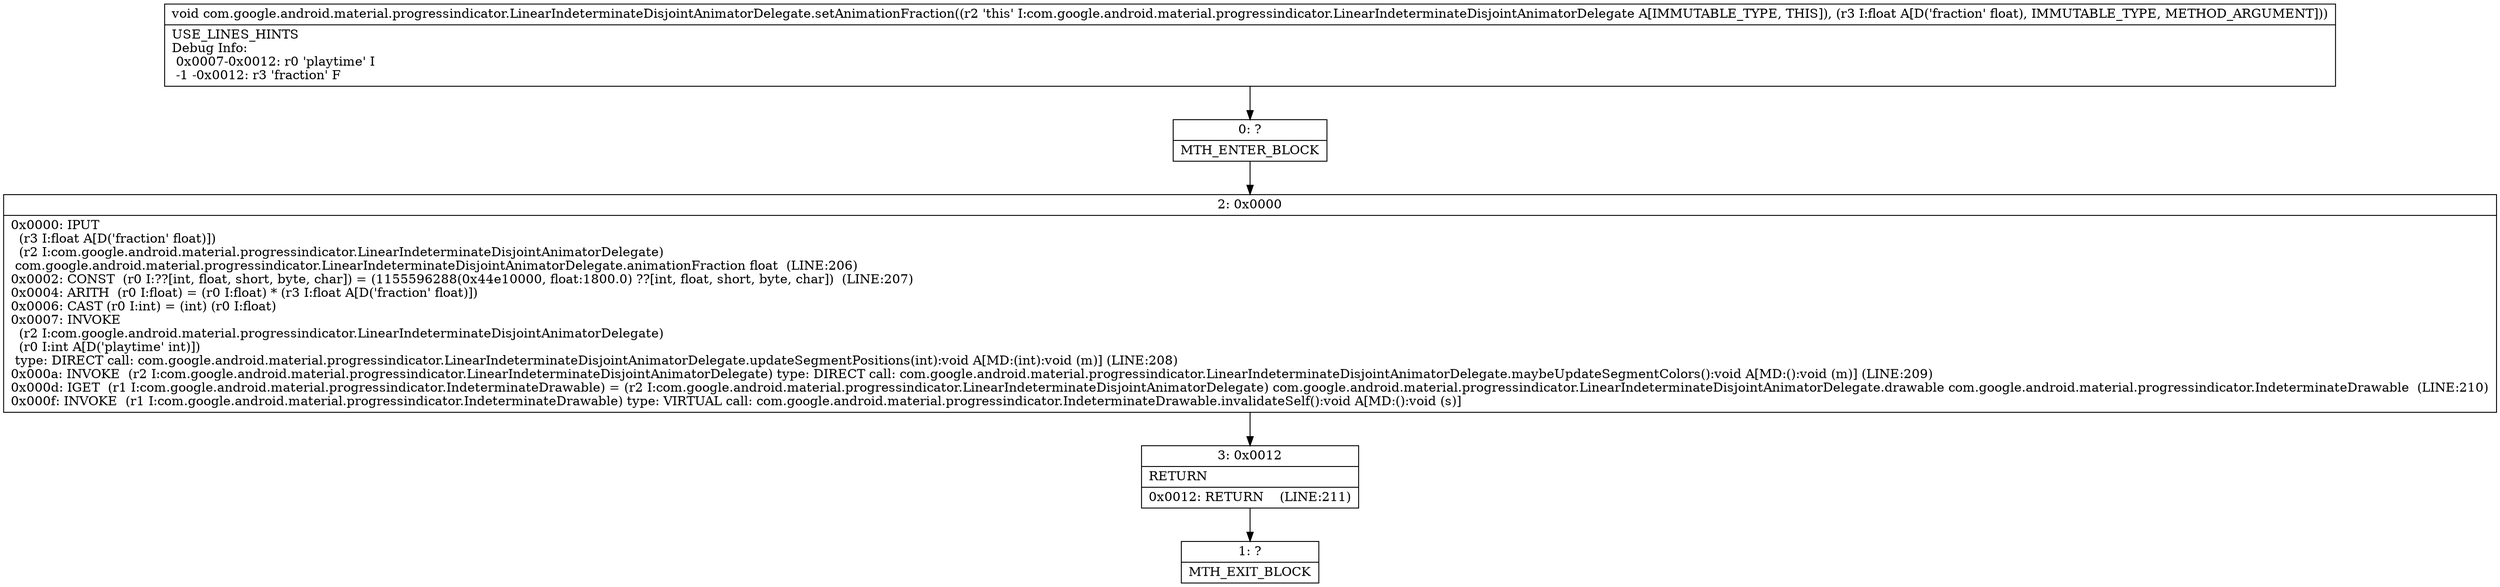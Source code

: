 digraph "CFG forcom.google.android.material.progressindicator.LinearIndeterminateDisjointAnimatorDelegate.setAnimationFraction(F)V" {
Node_0 [shape=record,label="{0\:\ ?|MTH_ENTER_BLOCK\l}"];
Node_2 [shape=record,label="{2\:\ 0x0000|0x0000: IPUT  \l  (r3 I:float A[D('fraction' float)])\l  (r2 I:com.google.android.material.progressindicator.LinearIndeterminateDisjointAnimatorDelegate)\l com.google.android.material.progressindicator.LinearIndeterminateDisjointAnimatorDelegate.animationFraction float  (LINE:206)\l0x0002: CONST  (r0 I:??[int, float, short, byte, char]) = (1155596288(0x44e10000, float:1800.0) ??[int, float, short, byte, char])  (LINE:207)\l0x0004: ARITH  (r0 I:float) = (r0 I:float) * (r3 I:float A[D('fraction' float)]) \l0x0006: CAST (r0 I:int) = (int) (r0 I:float) \l0x0007: INVOKE  \l  (r2 I:com.google.android.material.progressindicator.LinearIndeterminateDisjointAnimatorDelegate)\l  (r0 I:int A[D('playtime' int)])\l type: DIRECT call: com.google.android.material.progressindicator.LinearIndeterminateDisjointAnimatorDelegate.updateSegmentPositions(int):void A[MD:(int):void (m)] (LINE:208)\l0x000a: INVOKE  (r2 I:com.google.android.material.progressindicator.LinearIndeterminateDisjointAnimatorDelegate) type: DIRECT call: com.google.android.material.progressindicator.LinearIndeterminateDisjointAnimatorDelegate.maybeUpdateSegmentColors():void A[MD:():void (m)] (LINE:209)\l0x000d: IGET  (r1 I:com.google.android.material.progressindicator.IndeterminateDrawable) = (r2 I:com.google.android.material.progressindicator.LinearIndeterminateDisjointAnimatorDelegate) com.google.android.material.progressindicator.LinearIndeterminateDisjointAnimatorDelegate.drawable com.google.android.material.progressindicator.IndeterminateDrawable  (LINE:210)\l0x000f: INVOKE  (r1 I:com.google.android.material.progressindicator.IndeterminateDrawable) type: VIRTUAL call: com.google.android.material.progressindicator.IndeterminateDrawable.invalidateSelf():void A[MD:():void (s)]\l}"];
Node_3 [shape=record,label="{3\:\ 0x0012|RETURN\l|0x0012: RETURN    (LINE:211)\l}"];
Node_1 [shape=record,label="{1\:\ ?|MTH_EXIT_BLOCK\l}"];
MethodNode[shape=record,label="{void com.google.android.material.progressindicator.LinearIndeterminateDisjointAnimatorDelegate.setAnimationFraction((r2 'this' I:com.google.android.material.progressindicator.LinearIndeterminateDisjointAnimatorDelegate A[IMMUTABLE_TYPE, THIS]), (r3 I:float A[D('fraction' float), IMMUTABLE_TYPE, METHOD_ARGUMENT]))  | USE_LINES_HINTS\lDebug Info:\l  0x0007\-0x0012: r0 'playtime' I\l  \-1 \-0x0012: r3 'fraction' F\l}"];
MethodNode -> Node_0;Node_0 -> Node_2;
Node_2 -> Node_3;
Node_3 -> Node_1;
}

